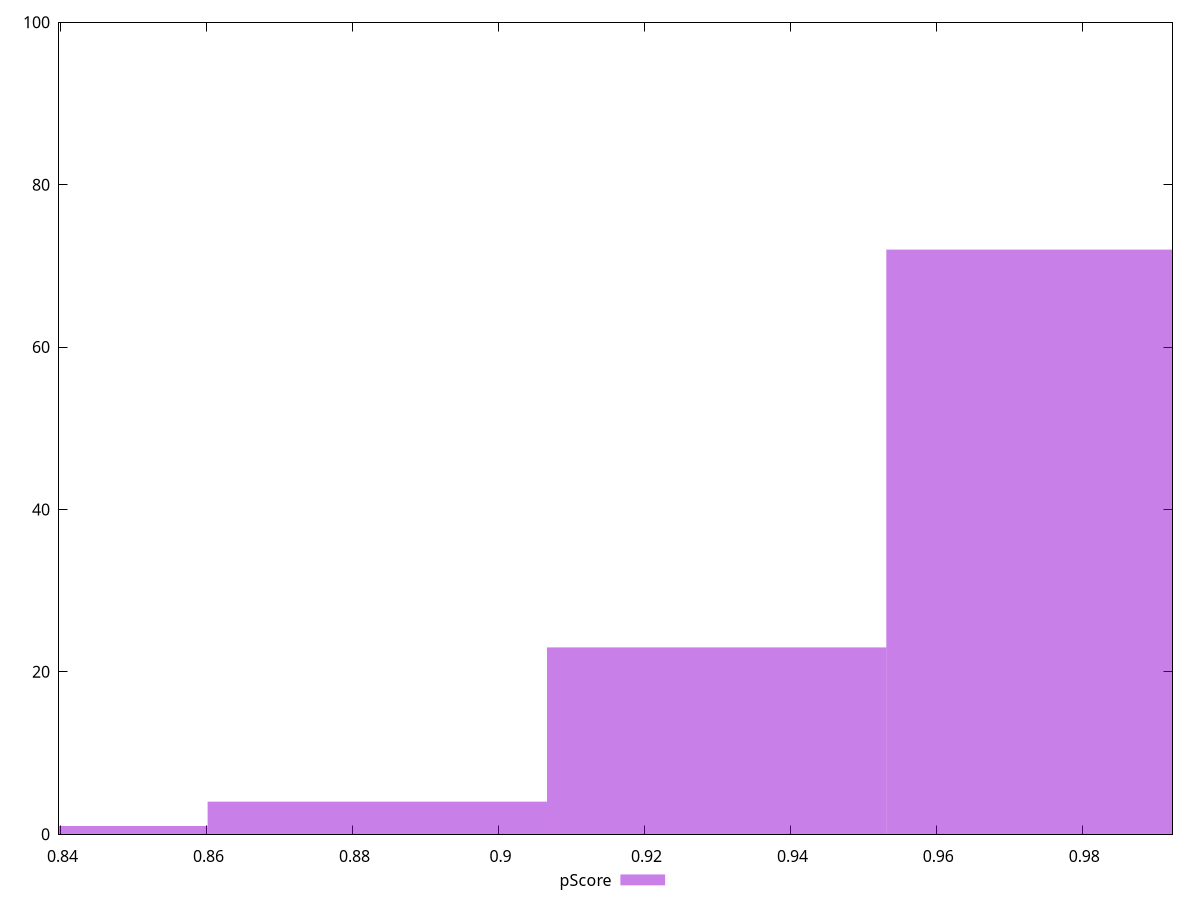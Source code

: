 reset

$pScore <<EOF
0.9298971005182428 23
0.976391955544155 72
0.8834022454923307 4
0.8369073904664186 1
EOF

set key outside below
set boxwidth 0.04649485502591214
set xrange [0.8397936669952204:0.9923542320587405]
set yrange [0:100]
set trange [0:100]
set style fill transparent solid 0.5 noborder
set terminal svg size 640, 490 enhanced background rgb 'white'
set output "reports/report_00028_2021-02-24T12-49-42.674Z/first-contentful-paint/samples/card/pScore/histogram.svg"

plot $pScore title "pScore" with boxes

reset
